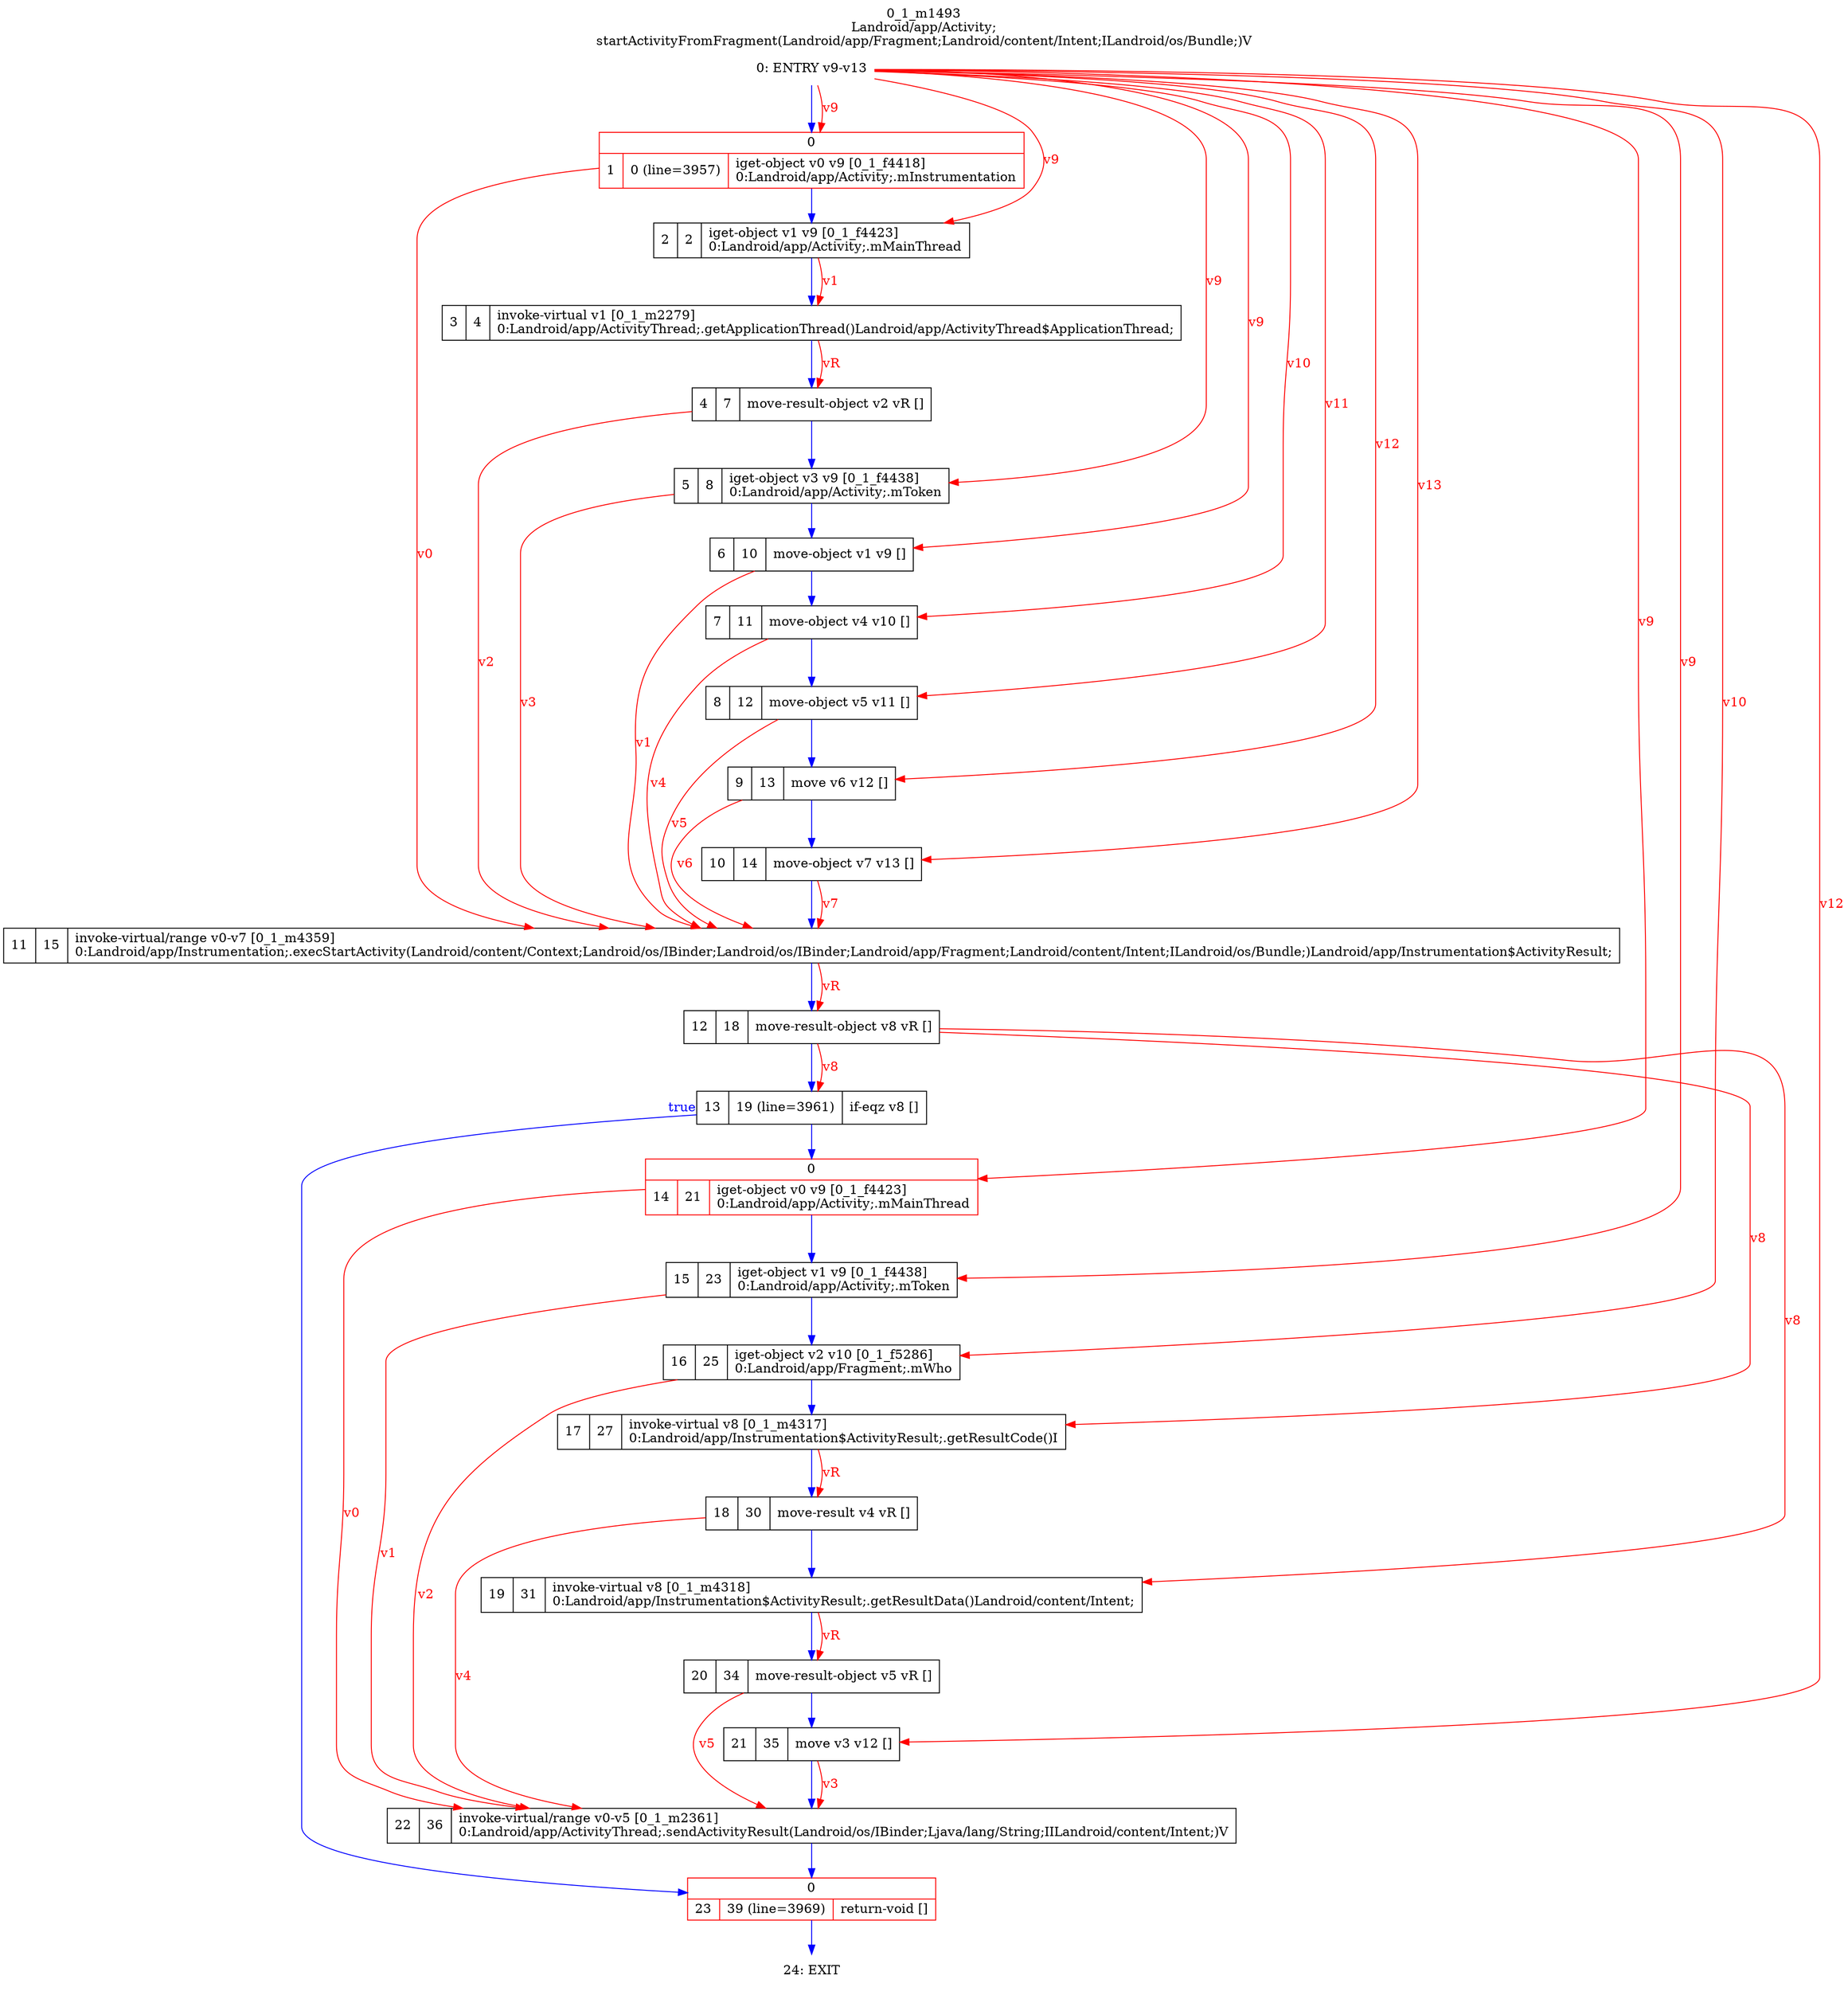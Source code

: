 digraph G {
rankdir=UD;
labelloc=t;
label="0_1_m1493\nLandroid/app/Activity;
startActivityFromFragment(Landroid/app/Fragment;Landroid/content/Intent;ILandroid/os/Bundle;)V";
0[label="0: ENTRY v9-v13",shape=plaintext];
1[label="{0|{1|0 (line=3957)|iget-object v0 v9 [0_1_f4418]\l0:Landroid/app/Activity;.mInstrumentation\l}}",shape=record, color=red];
2[label="2|2|iget-object v1 v9 [0_1_f4423]\l0:Landroid/app/Activity;.mMainThread\l",shape=record];
3[label="3|4|invoke-virtual v1 [0_1_m2279]\l0:Landroid/app/ActivityThread;.getApplicationThread()Landroid/app/ActivityThread$ApplicationThread;\l",shape=record,URL="0_1_m2279.dot"];
4[label="4|7|move-result-object v2 vR []\l",shape=record];
5[label="5|8|iget-object v3 v9 [0_1_f4438]\l0:Landroid/app/Activity;.mToken\l",shape=record];
6[label="6|10|move-object v1 v9 []\l",shape=record];
7[label="7|11|move-object v4 v10 []\l",shape=record];
8[label="8|12|move-object v5 v11 []\l",shape=record];
9[label="9|13|move v6 v12 []\l",shape=record];
10[label="10|14|move-object v7 v13 []\l",shape=record];
11[label="11|15|invoke-virtual/range v0-v7 [0_1_m4359]\l0:Landroid/app/Instrumentation;.execStartActivity(Landroid/content/Context;Landroid/os/IBinder;Landroid/os/IBinder;Landroid/app/Fragment;Landroid/content/Intent;ILandroid/os/Bundle;)Landroid/app/Instrumentation$ActivityResult;\l",shape=record,URL="0_1_m4359.dot"];
12[label="12|18|move-result-object v8 vR []\l",shape=record];
13[label="13|19 (line=3961)|if-eqz v8 []\l",shape=record];
14[label="{0|{14|21|iget-object v0 v9 [0_1_f4423]\l0:Landroid/app/Activity;.mMainThread\l}}",shape=record, color=red];
15[label="15|23|iget-object v1 v9 [0_1_f4438]\l0:Landroid/app/Activity;.mToken\l",shape=record];
16[label="16|25|iget-object v2 v10 [0_1_f5286]\l0:Landroid/app/Fragment;.mWho\l",shape=record];
17[label="17|27|invoke-virtual v8 [0_1_m4317]\l0:Landroid/app/Instrumentation$ActivityResult;.getResultCode()I\l",shape=record,URL="0_1_m4317.dot"];
18[label="18|30|move-result v4 vR []\l",shape=record];
19[label="19|31|invoke-virtual v8 [0_1_m4318]\l0:Landroid/app/Instrumentation$ActivityResult;.getResultData()Landroid/content/Intent;\l",shape=record,URL="0_1_m4318.dot"];
20[label="20|34|move-result-object v5 vR []\l",shape=record];
21[label="21|35|move v3 v12 []\l",shape=record];
22[label="22|36|invoke-virtual/range v0-v5 [0_1_m2361]\l0:Landroid/app/ActivityThread;.sendActivityResult(Landroid/os/IBinder;Ljava/lang/String;IILandroid/content/Intent;)V\l",shape=record,URL="0_1_m2361.dot"];
23[label="{0|{23|39 (line=3969)|return-void []\l}}",shape=record, color=red];
24[label="24: EXIT",shape=plaintext];
0->1 [color=blue, fontcolor=blue,weight=100, taillabel=""];
1->2 [color=blue, fontcolor=blue,weight=100, taillabel=""];
2->3 [color=blue, fontcolor=blue,weight=100, taillabel=""];
3->4 [color=blue, fontcolor=blue,weight=100, taillabel=""];
4->5 [color=blue, fontcolor=blue,weight=100, taillabel=""];
5->6 [color=blue, fontcolor=blue,weight=100, taillabel=""];
6->7 [color=blue, fontcolor=blue,weight=100, taillabel=""];
7->8 [color=blue, fontcolor=blue,weight=100, taillabel=""];
8->9 [color=blue, fontcolor=blue,weight=100, taillabel=""];
9->10 [color=blue, fontcolor=blue,weight=100, taillabel=""];
10->11 [color=blue, fontcolor=blue,weight=100, taillabel=""];
11->12 [color=blue, fontcolor=blue,weight=100, taillabel=""];
12->13 [color=blue, fontcolor=blue,weight=100, taillabel=""];
13->23 [color=blue, fontcolor=blue,weight=10, taillabel="true"];
13->14 [color=blue, fontcolor=blue,weight=100, taillabel=""];
14->15 [color=blue, fontcolor=blue,weight=100, taillabel=""];
15->16 [color=blue, fontcolor=blue,weight=100, taillabel=""];
16->17 [color=blue, fontcolor=blue,weight=100, taillabel=""];
17->18 [color=blue, fontcolor=blue,weight=100, taillabel=""];
18->19 [color=blue, fontcolor=blue,weight=100, taillabel=""];
19->20 [color=blue, fontcolor=blue,weight=100, taillabel=""];
20->21 [color=blue, fontcolor=blue,weight=100, taillabel=""];
21->22 [color=blue, fontcolor=blue,weight=100, taillabel=""];
22->23 [color=blue, fontcolor=blue,weight=100, taillabel=""];
23->24 [color=blue, fontcolor=blue,weight=100, taillabel=""];
0->1 [color=red, fontcolor=red, label="v9"];
0->2 [color=red, fontcolor=red, label="v9"];
2->3 [color=red, fontcolor=red, label="v1"];
3->4 [color=red, fontcolor=red, label="vR"];
0->5 [color=red, fontcolor=red, label="v9"];
0->6 [color=red, fontcolor=red, label="v9"];
0->7 [color=red, fontcolor=red, label="v10"];
0->8 [color=red, fontcolor=red, label="v11"];
0->9 [color=red, fontcolor=red, label="v12"];
0->10 [color=red, fontcolor=red, label="v13"];
1->11 [color=red, fontcolor=red, label="v0"];
4->11 [color=red, fontcolor=red, label="v2"];
5->11 [color=red, fontcolor=red, label="v3"];
6->11 [color=red, fontcolor=red, label="v1"];
7->11 [color=red, fontcolor=red, label="v4"];
8->11 [color=red, fontcolor=red, label="v5"];
9->11 [color=red, fontcolor=red, label="v6"];
10->11 [color=red, fontcolor=red, label="v7"];
11->12 [color=red, fontcolor=red, label="vR"];
12->13 [color=red, fontcolor=red, label="v8"];
0->14 [color=red, fontcolor=red, label="v9"];
0->15 [color=red, fontcolor=red, label="v9"];
0->16 [color=red, fontcolor=red, label="v10"];
12->17 [color=red, fontcolor=red, label="v8"];
17->18 [color=red, fontcolor=red, label="vR"];
12->19 [color=red, fontcolor=red, label="v8"];
19->20 [color=red, fontcolor=red, label="vR"];
0->21 [color=red, fontcolor=red, label="v12"];
14->22 [color=red, fontcolor=red, label="v0"];
15->22 [color=red, fontcolor=red, label="v1"];
16->22 [color=red, fontcolor=red, label="v2"];
18->22 [color=red, fontcolor=red, label="v4"];
20->22 [color=red, fontcolor=red, label="v5"];
21->22 [color=red, fontcolor=red, label="v3"];
}
